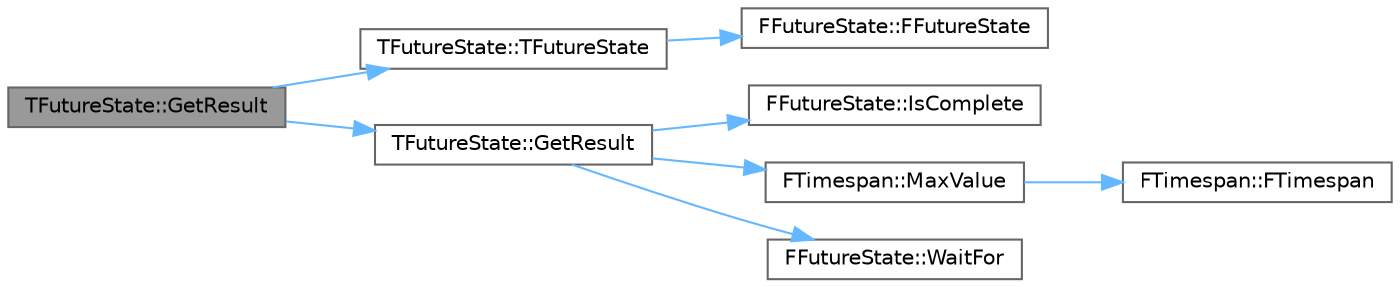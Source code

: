digraph "TFutureState::GetResult"
{
 // INTERACTIVE_SVG=YES
 // LATEX_PDF_SIZE
  bgcolor="transparent";
  edge [fontname=Helvetica,fontsize=10,labelfontname=Helvetica,labelfontsize=10];
  node [fontname=Helvetica,fontsize=10,shape=box,height=0.2,width=0.4];
  rankdir="LR";
  Node1 [id="Node000001",label="TFutureState::GetResult",height=0.2,width=0.4,color="gray40", fillcolor="grey60", style="filled", fontcolor="black",tooltip=" "];
  Node1 -> Node2 [id="edge1_Node000001_Node000002",color="steelblue1",style="solid",tooltip=" "];
  Node2 [id="Node000002",label="TFutureState::TFutureState",height=0.2,width=0.4,color="grey40", fillcolor="white", style="filled",URL="$d6/d08/classTFutureState.html#ac0726863e54a8225e52b1a77a4023f4a",tooltip="Default constructor."];
  Node2 -> Node3 [id="edge2_Node000002_Node000003",color="steelblue1",style="solid",tooltip=" "];
  Node3 [id="Node000003",label="FFutureState::FFutureState",height=0.2,width=0.4,color="grey40", fillcolor="white", style="filled",URL="$dd/d9e/classFFutureState.html#a3a2ca7501483ccf100a904d124482c6b",tooltip="Default constructor."];
  Node1 -> Node4 [id="edge3_Node000001_Node000004",color="steelblue1",style="solid",tooltip=" "];
  Node4 [id="Node000004",label="TFutureState::GetResult",height=0.2,width=0.4,color="grey40", fillcolor="white", style="filled",URL="$d6/d08/classTFutureState.html#adf5be65f2f09132dea55c824fca546e2",tooltip="Gets the result (will block the calling thread until the result is available)."];
  Node4 -> Node5 [id="edge4_Node000004_Node000005",color="steelblue1",style="solid",tooltip=" "];
  Node5 [id="Node000005",label="FFutureState::IsComplete",height=0.2,width=0.4,color="grey40", fillcolor="white", style="filled",URL="$dd/d9e/classFFutureState.html#a9f694ecf7868b72e37c20e449ed31df8",tooltip="Checks whether the asynchronous result has been set."];
  Node4 -> Node6 [id="edge5_Node000004_Node000006",color="steelblue1",style="solid",tooltip=" "];
  Node6 [id="Node000006",label="FTimespan::MaxValue",height=0.2,width=0.4,color="grey40", fillcolor="white", style="filled",URL="$d0/d12/structFTimespan.html#aeef170d4c37ecdddde56efa06103f262",tooltip="Return the maximum time span value."];
  Node6 -> Node7 [id="edge6_Node000006_Node000007",color="steelblue1",style="solid",tooltip=" "];
  Node7 [id="Node000007",label="FTimespan::FTimespan",height=0.2,width=0.4,color="grey40", fillcolor="white", style="filled",URL="$d0/d12/structFTimespan.html#aca97170059e97d76b01788f7103fba7a",tooltip="Default constructor (zero initialization)."];
  Node4 -> Node8 [id="edge7_Node000004_Node000008",color="steelblue1",style="solid",tooltip=" "];
  Node8 [id="Node000008",label="FFutureState::WaitFor",height=0.2,width=0.4,color="grey40", fillcolor="white", style="filled",URL="$dd/d9e/classFFutureState.html#af2e4ea0653b71f08247abcf0109cc9bf",tooltip="Blocks the calling thread until the future result is available."];
}
